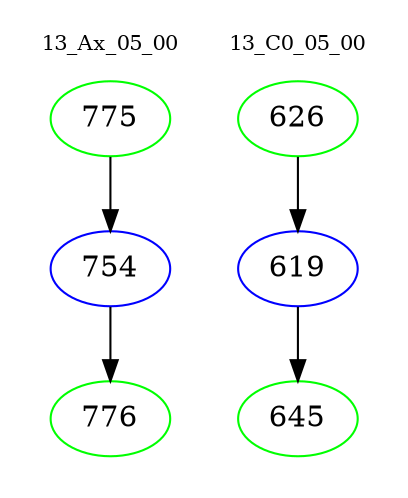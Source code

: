digraph{
subgraph cluster_0 {
color = white
label = "13_Ax_05_00";
fontsize=10;
T0_775 [label="775", color="green"]
T0_775 -> T0_754 [color="black"]
T0_754 [label="754", color="blue"]
T0_754 -> T0_776 [color="black"]
T0_776 [label="776", color="green"]
}
subgraph cluster_1 {
color = white
label = "13_C0_05_00";
fontsize=10;
T1_626 [label="626", color="green"]
T1_626 -> T1_619 [color="black"]
T1_619 [label="619", color="blue"]
T1_619 -> T1_645 [color="black"]
T1_645 [label="645", color="green"]
}
}
